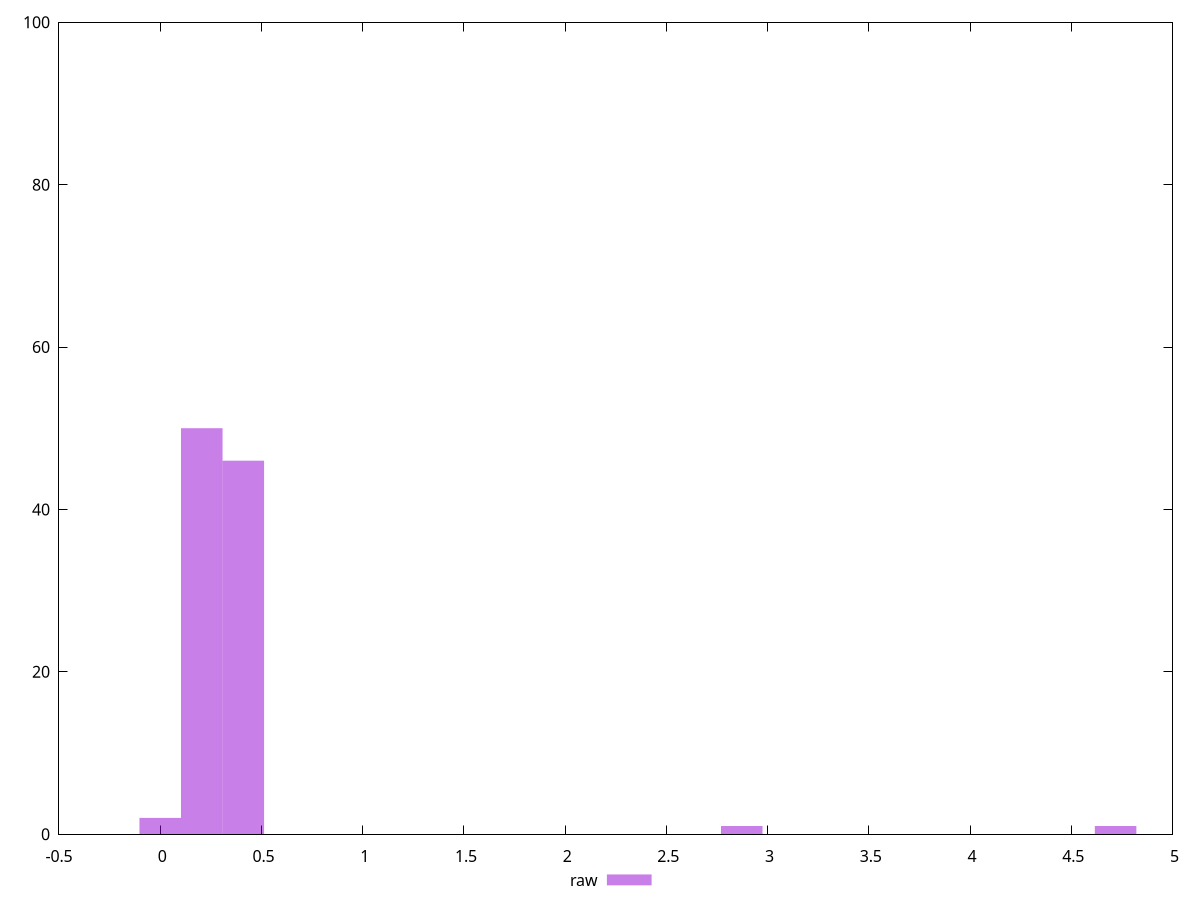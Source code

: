 reset
set terminal svg size 640, 490 enhanced background rgb 'white'
set output "report_00007_2020-12-11T15:55:29.892Z/network-rtt/samples/pages+cached/raw/histogram.svg"

$raw <<EOF
4.718898611858818 1
0.20516950486342686 50
2.872373068087976 1
0 2
0.4103390097268537 46
EOF

set key outside below
set boxwidth 0.20516950486342686
set yrange [0:100]
set style fill transparent solid 0.5 noborder

plot \
  $raw title "raw" with boxes, \


reset